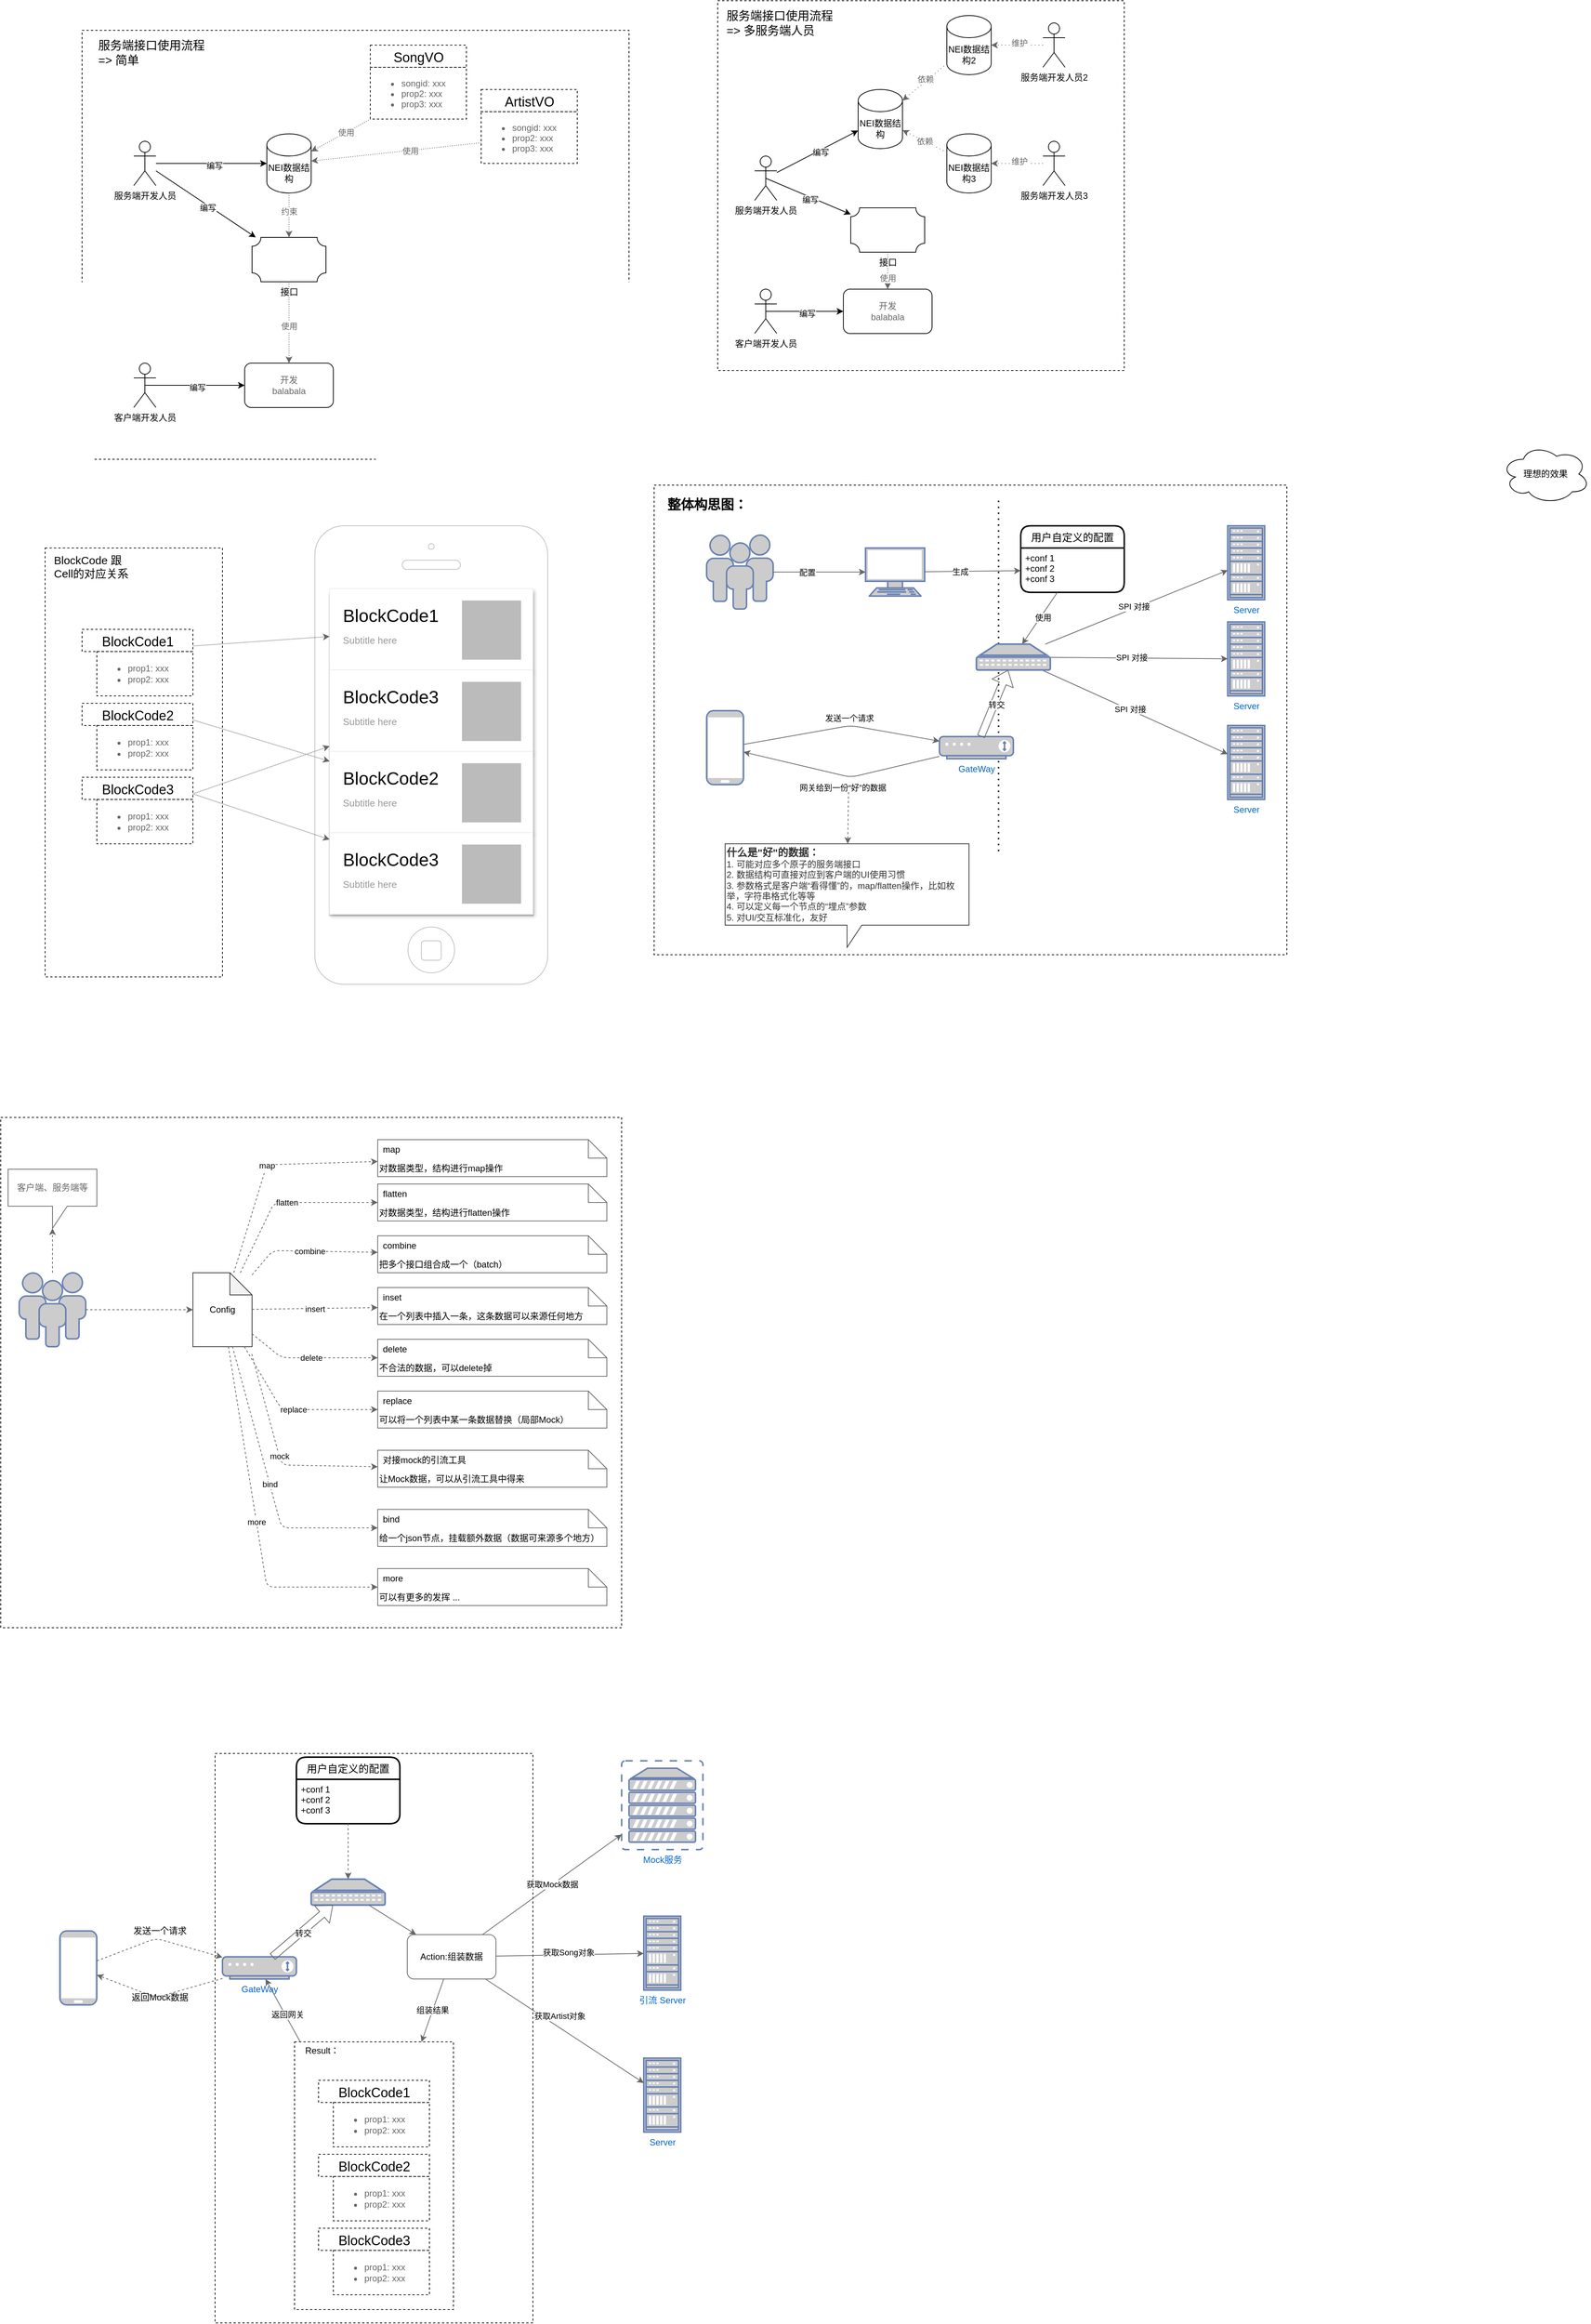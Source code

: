 <mxfile version="14.2.9" type="github">
  <diagram id="r_vw6CsHLJ4ac5ICjpQG" name="Page-1">
    <mxGraphModel dx="1669" dy="943" grid="1" gridSize="10" guides="1" tooltips="1" connect="1" arrows="1" fold="1" page="1" pageScale="1" pageWidth="827" pageHeight="1169" math="0" shadow="0">
      <root>
        <mxCell id="0" />
        <mxCell id="1" parent="0" />
        <mxCell id="E5MzTIvvlh8kFoHkYypJ-26" value="" style="whiteSpace=wrap;html=1;rounded=0;dashed=1;strokeColor=#000000;fontColor=#666666;fillColor=none;" parent="1" vertex="1">
          <mxGeometry x="140" y="230" width="740" height="580" as="geometry" />
        </mxCell>
        <mxCell id="UPzJdeDVFT6u3OyswZDg-1" value="服务端开发人员" style="shape=umlActor;verticalLabelPosition=bottom;verticalAlign=top;html=1;outlineConnect=0;" parent="1" vertex="1">
          <mxGeometry x="210" y="380" width="30" height="60" as="geometry" />
        </mxCell>
        <mxCell id="UPzJdeDVFT6u3OyswZDg-2" value="NEI数据结构" style="shape=cylinder3;whiteSpace=wrap;html=1;boundedLbl=1;backgroundOutline=1;size=15;" parent="1" vertex="1">
          <mxGeometry x="390" y="370" width="60" height="80" as="geometry" />
        </mxCell>
        <mxCell id="UPzJdeDVFT6u3OyswZDg-3" value="" style="endArrow=classic;html=1;" parent="1" source="UPzJdeDVFT6u3OyswZDg-1" target="UPzJdeDVFT6u3OyswZDg-2" edge="1">
          <mxGeometry width="50" height="50" relative="1" as="geometry">
            <mxPoint x="280" y="640" as="sourcePoint" />
            <mxPoint x="330" y="590" as="targetPoint" />
          </mxGeometry>
        </mxCell>
        <mxCell id="UPzJdeDVFT6u3OyswZDg-4" value="编写" style="edgeLabel;html=1;align=center;verticalAlign=middle;resizable=0;points=[];" parent="UPzJdeDVFT6u3OyswZDg-3" vertex="1" connectable="0">
          <mxGeometry x="0.053" y="-3" relative="1" as="geometry">
            <mxPoint as="offset" />
          </mxGeometry>
        </mxCell>
        <mxCell id="UPzJdeDVFT6u3OyswZDg-5" value="接口" style="verticalLabelPosition=bottom;verticalAlign=top;html=1;shape=mxgraph.basic.plaque;dx=6;" parent="1" vertex="1">
          <mxGeometry x="370" y="510" width="100" height="60" as="geometry" />
        </mxCell>
        <mxCell id="UPzJdeDVFT6u3OyswZDg-6" value="" style="endArrow=classic;html=1;" parent="1" source="UPzJdeDVFT6u3OyswZDg-1" target="UPzJdeDVFT6u3OyswZDg-5" edge="1">
          <mxGeometry width="50" height="50" relative="1" as="geometry">
            <mxPoint x="170" y="560" as="sourcePoint" />
            <mxPoint x="320" y="560" as="targetPoint" />
          </mxGeometry>
        </mxCell>
        <mxCell id="UPzJdeDVFT6u3OyswZDg-7" value="编写" style="edgeLabel;html=1;align=center;verticalAlign=middle;resizable=0;points=[];" parent="UPzJdeDVFT6u3OyswZDg-6" vertex="1" connectable="0">
          <mxGeometry x="0.053" y="-3" relative="1" as="geometry">
            <mxPoint as="offset" />
          </mxGeometry>
        </mxCell>
        <mxCell id="UPzJdeDVFT6u3OyswZDg-8" value="" style="endArrow=classic;html=1;dashed=1;dashPattern=1 2;fontColor=#666666;strokeColor=#666666;" parent="1" source="UPzJdeDVFT6u3OyswZDg-2" target="UPzJdeDVFT6u3OyswZDg-5" edge="1">
          <mxGeometry width="50" height="50" relative="1" as="geometry">
            <mxPoint x="510" y="520" as="sourcePoint" />
            <mxPoint x="560" y="470" as="targetPoint" />
          </mxGeometry>
        </mxCell>
        <mxCell id="UPzJdeDVFT6u3OyswZDg-9" value="约束" style="edgeLabel;html=1;align=center;verticalAlign=middle;resizable=0;points=[];fontColor=#666666;" parent="UPzJdeDVFT6u3OyswZDg-8" vertex="1" connectable="0">
          <mxGeometry x="-0.167" relative="1" as="geometry">
            <mxPoint as="offset" />
          </mxGeometry>
        </mxCell>
        <mxCell id="UPzJdeDVFT6u3OyswZDg-10" value="客户端开发人员" style="shape=umlActor;verticalLabelPosition=bottom;verticalAlign=top;html=1;outlineConnect=0;" parent="1" vertex="1">
          <mxGeometry x="210" y="680" width="30" height="60" as="geometry" />
        </mxCell>
        <mxCell id="UPzJdeDVFT6u3OyswZDg-11" value="开发&lt;br&gt;balabala" style="rounded=1;whiteSpace=wrap;html=1;fontColor=#666666;" parent="1" vertex="1">
          <mxGeometry x="360" y="680" width="120" height="60" as="geometry" />
        </mxCell>
        <mxCell id="UPzJdeDVFT6u3OyswZDg-12" value="" style="endArrow=classic;html=1;exitX=0.5;exitY=0.5;exitDx=0;exitDy=0;exitPerimeter=0;" parent="1" source="UPzJdeDVFT6u3OyswZDg-10" target="UPzJdeDVFT6u3OyswZDg-11" edge="1">
          <mxGeometry width="50" height="50" relative="1" as="geometry">
            <mxPoint x="190" y="860" as="sourcePoint" />
            <mxPoint x="325" y="950" as="targetPoint" />
          </mxGeometry>
        </mxCell>
        <mxCell id="UPzJdeDVFT6u3OyswZDg-13" value="编写" style="edgeLabel;html=1;align=center;verticalAlign=middle;resizable=0;points=[];" parent="UPzJdeDVFT6u3OyswZDg-12" vertex="1" connectable="0">
          <mxGeometry x="0.053" y="-3" relative="1" as="geometry">
            <mxPoint as="offset" />
          </mxGeometry>
        </mxCell>
        <mxCell id="UPzJdeDVFT6u3OyswZDg-14" value="" style="endArrow=classic;html=1;dashed=1;dashPattern=1 2;fontColor=#666666;strokeColor=#666666;" parent="1" source="UPzJdeDVFT6u3OyswZDg-5" target="UPzJdeDVFT6u3OyswZDg-11" edge="1">
          <mxGeometry width="50" height="50" relative="1" as="geometry">
            <mxPoint x="580" y="670" as="sourcePoint" />
            <mxPoint x="580" y="730" as="targetPoint" />
          </mxGeometry>
        </mxCell>
        <mxCell id="UPzJdeDVFT6u3OyswZDg-15" value="使用" style="edgeLabel;html=1;align=center;verticalAlign=middle;resizable=0;points=[];fontColor=#666666;" parent="UPzJdeDVFT6u3OyswZDg-14" vertex="1" connectable="0">
          <mxGeometry x="-0.167" relative="1" as="geometry">
            <mxPoint y="14" as="offset" />
          </mxGeometry>
        </mxCell>
        <mxCell id="UPzJdeDVFT6u3OyswZDg-16" value="&lt;ul&gt;&lt;li&gt;songid: xxx&lt;/li&gt;&lt;li&gt;prop2: xxx&lt;/li&gt;&lt;li&gt;prop3: xxx&lt;/li&gt;&lt;/ul&gt;" style="text;fillColor=none;html=1;whiteSpace=wrap;verticalAlign=middle;overflow=hidden;fontColor=#666666;rounded=0;dashed=1;strokeColor=#000000;" parent="1" vertex="1">
          <mxGeometry x="530" y="280" width="130" height="70" as="geometry" />
        </mxCell>
        <mxCell id="UPzJdeDVFT6u3OyswZDg-17" value="&lt;span style=&quot;font-weight: normal&quot;&gt;&lt;font style=&quot;font-size: 18px&quot;&gt;SongVO&lt;/font&gt;&lt;/span&gt;" style="text;fillColor=none;html=1;fontSize=24;fontStyle=1;verticalAlign=middle;align=center;rounded=0;dashed=1;strokeColor=#000000;" parent="1" vertex="1">
          <mxGeometry x="530" y="250" width="130" height="30" as="geometry" />
        </mxCell>
        <mxCell id="UPzJdeDVFT6u3OyswZDg-18" value="&lt;ul&gt;&lt;li&gt;songid: xxx&lt;/li&gt;&lt;li&gt;prop2: xxx&lt;/li&gt;&lt;li&gt;prop3: xxx&lt;/li&gt;&lt;/ul&gt;" style="text;fillColor=none;html=1;whiteSpace=wrap;verticalAlign=middle;overflow=hidden;fontColor=#666666;rounded=0;dashed=1;strokeColor=#000000;" parent="1" vertex="1">
          <mxGeometry x="680" y="340" width="130" height="70" as="geometry" />
        </mxCell>
        <mxCell id="UPzJdeDVFT6u3OyswZDg-19" value="&lt;span style=&quot;font-weight: normal&quot;&gt;&lt;font style=&quot;font-size: 18px&quot;&gt;ArtistVO&lt;/font&gt;&lt;/span&gt;" style="text;fillColor=none;html=1;fontSize=24;fontStyle=1;verticalAlign=middle;align=center;rounded=0;dashed=1;strokeColor=#000000;" parent="1" vertex="1">
          <mxGeometry x="680" y="310" width="130" height="30" as="geometry" />
        </mxCell>
        <mxCell id="UPzJdeDVFT6u3OyswZDg-20" value="" style="endArrow=classic;html=1;dashed=1;dashPattern=1 2;fontColor=#666666;strokeColor=#666666;" parent="1" source="UPzJdeDVFT6u3OyswZDg-16" target="UPzJdeDVFT6u3OyswZDg-2" edge="1">
          <mxGeometry width="50" height="50" relative="1" as="geometry">
            <mxPoint x="590" y="340" as="sourcePoint" />
            <mxPoint x="590" y="400" as="targetPoint" />
          </mxGeometry>
        </mxCell>
        <mxCell id="UPzJdeDVFT6u3OyswZDg-21" value="使用" style="edgeLabel;html=1;align=center;verticalAlign=middle;resizable=0;points=[];fontColor=#666666;" parent="UPzJdeDVFT6u3OyswZDg-20" vertex="1" connectable="0">
          <mxGeometry x="-0.167" relative="1" as="geometry">
            <mxPoint as="offset" />
          </mxGeometry>
        </mxCell>
        <mxCell id="UPzJdeDVFT6u3OyswZDg-22" value="" style="endArrow=classic;html=1;dashed=1;dashPattern=1 2;fontColor=#666666;strokeColor=#666666;" parent="1" source="UPzJdeDVFT6u3OyswZDg-18" target="UPzJdeDVFT6u3OyswZDg-2" edge="1">
          <mxGeometry width="50" height="50" relative="1" as="geometry">
            <mxPoint x="479.31" y="310" as="sourcePoint" />
            <mxPoint x="447.931" y="380" as="targetPoint" />
          </mxGeometry>
        </mxCell>
        <mxCell id="UPzJdeDVFT6u3OyswZDg-23" value="使用" style="edgeLabel;html=1;align=center;verticalAlign=middle;resizable=0;points=[];fontColor=#666666;" parent="UPzJdeDVFT6u3OyswZDg-22" vertex="1" connectable="0">
          <mxGeometry x="-0.167" relative="1" as="geometry">
            <mxPoint as="offset" />
          </mxGeometry>
        </mxCell>
        <mxCell id="UPzJdeDVFT6u3OyswZDg-55" value="" style="whiteSpace=wrap;html=1;rounded=0;dashed=1;strokeColor=#000000;fontColor=#666666;fillColor=none;" parent="1" vertex="1">
          <mxGeometry x="1000" y="190" width="550" height="500" as="geometry" />
        </mxCell>
        <mxCell id="UPzJdeDVFT6u3OyswZDg-56" value="服务端开发人员" style="shape=umlActor;verticalLabelPosition=bottom;verticalAlign=top;html=1;outlineConnect=0;" parent="1" vertex="1">
          <mxGeometry x="1050" y="400" width="30" height="60" as="geometry" />
        </mxCell>
        <mxCell id="UPzJdeDVFT6u3OyswZDg-57" value="服务端开发人员2" style="shape=umlActor;verticalLabelPosition=bottom;verticalAlign=top;html=1;outlineConnect=0;" parent="1" vertex="1">
          <mxGeometry x="1440" y="220" width="30" height="60" as="geometry" />
        </mxCell>
        <mxCell id="UPzJdeDVFT6u3OyswZDg-58" value="NEI数据结构" style="shape=cylinder3;whiteSpace=wrap;html=1;boundedLbl=1;backgroundOutline=1;size=15;" parent="1" vertex="1">
          <mxGeometry x="1190" y="310" width="60" height="80" as="geometry" />
        </mxCell>
        <mxCell id="UPzJdeDVFT6u3OyswZDg-59" value="接口" style="verticalLabelPosition=bottom;verticalAlign=top;html=1;shape=mxgraph.basic.plaque;dx=6;" parent="1" vertex="1">
          <mxGeometry x="1180" y="470" width="100" height="60" as="geometry" />
        </mxCell>
        <mxCell id="UPzJdeDVFT6u3OyswZDg-60" value="NEI数据结构2" style="shape=cylinder3;whiteSpace=wrap;html=1;boundedLbl=1;backgroundOutline=1;size=15;" parent="1" vertex="1">
          <mxGeometry x="1310" y="210" width="60" height="80" as="geometry" />
        </mxCell>
        <mxCell id="UPzJdeDVFT6u3OyswZDg-61" value="服务端开发人员3" style="shape=umlActor;verticalLabelPosition=bottom;verticalAlign=top;html=1;outlineConnect=0;" parent="1" vertex="1">
          <mxGeometry x="1440" y="380" width="30" height="60" as="geometry" />
        </mxCell>
        <mxCell id="UPzJdeDVFT6u3OyswZDg-62" value="NEI数据结构3" style="shape=cylinder3;whiteSpace=wrap;html=1;boundedLbl=1;backgroundOutline=1;size=15;" parent="1" vertex="1">
          <mxGeometry x="1310" y="370" width="60" height="80" as="geometry" />
        </mxCell>
        <mxCell id="UPzJdeDVFT6u3OyswZDg-63" value="" style="endArrow=classic;html=1;dashed=1;dashPattern=1 4;strokeColor=#666666;" parent="1" source="UPzJdeDVFT6u3OyswZDg-60" target="UPzJdeDVFT6u3OyswZDg-58" edge="1">
          <mxGeometry width="50" height="50" relative="1" as="geometry">
            <mxPoint x="1280" y="250" as="sourcePoint" />
            <mxPoint x="1330" y="200" as="targetPoint" />
          </mxGeometry>
        </mxCell>
        <mxCell id="UPzJdeDVFT6u3OyswZDg-64" value="&lt;font color=&quot;#666666&quot;&gt;依赖&lt;/font&gt;" style="edgeLabel;html=1;align=center;verticalAlign=middle;resizable=0;points=[];" parent="UPzJdeDVFT6u3OyswZDg-63" vertex="1" connectable="0">
          <mxGeometry x="-0.087" y="-3" relative="1" as="geometry">
            <mxPoint as="offset" />
          </mxGeometry>
        </mxCell>
        <mxCell id="UPzJdeDVFT6u3OyswZDg-65" value="&lt;font color=&quot;#666666&quot;&gt;依赖&lt;/font&gt;" style="endArrow=classic;html=1;dashed=1;dashPattern=1 4;strokeColor=#666666;" parent="1" source="UPzJdeDVFT6u3OyswZDg-62" target="UPzJdeDVFT6u3OyswZDg-58" edge="1">
          <mxGeometry width="50" height="50" relative="1" as="geometry">
            <mxPoint x="1380" y="293.333" as="sourcePoint" />
            <mxPoint x="1260" y="346.667" as="targetPoint" />
          </mxGeometry>
        </mxCell>
        <mxCell id="UPzJdeDVFT6u3OyswZDg-66" value="" style="endArrow=classic;html=1;dashed=1;dashPattern=1 4;strokeColor=#666666;" parent="1" source="UPzJdeDVFT6u3OyswZDg-57" target="UPzJdeDVFT6u3OyswZDg-60" edge="1">
          <mxGeometry width="50" height="50" relative="1" as="geometry">
            <mxPoint x="1380" y="293.333" as="sourcePoint" />
            <mxPoint x="1260" y="346.667" as="targetPoint" />
          </mxGeometry>
        </mxCell>
        <mxCell id="UPzJdeDVFT6u3OyswZDg-67" value="&lt;font color=&quot;#666666&quot;&gt;维护&lt;/font&gt;" style="edgeLabel;html=1;align=center;verticalAlign=middle;resizable=0;points=[];" parent="UPzJdeDVFT6u3OyswZDg-66" vertex="1" connectable="0">
          <mxGeometry x="-0.087" y="-3" relative="1" as="geometry">
            <mxPoint as="offset" />
          </mxGeometry>
        </mxCell>
        <mxCell id="UPzJdeDVFT6u3OyswZDg-68" value="" style="endArrow=classic;html=1;dashed=1;dashPattern=1 4;strokeColor=#666666;" parent="1" source="UPzJdeDVFT6u3OyswZDg-61" target="UPzJdeDVFT6u3OyswZDg-62" edge="1">
          <mxGeometry width="50" height="50" relative="1" as="geometry">
            <mxPoint x="1550" y="280" as="sourcePoint" />
            <mxPoint x="1440" y="280" as="targetPoint" />
          </mxGeometry>
        </mxCell>
        <mxCell id="UPzJdeDVFT6u3OyswZDg-69" value="&lt;font color=&quot;#666666&quot;&gt;维护&lt;/font&gt;" style="edgeLabel;html=1;align=center;verticalAlign=middle;resizable=0;points=[];" parent="UPzJdeDVFT6u3OyswZDg-68" vertex="1" connectable="0">
          <mxGeometry x="-0.087" y="-3" relative="1" as="geometry">
            <mxPoint as="offset" />
          </mxGeometry>
        </mxCell>
        <mxCell id="UPzJdeDVFT6u3OyswZDg-70" value="" style="endArrow=classic;html=1;" parent="1" source="UPzJdeDVFT6u3OyswZDg-56" target="UPzJdeDVFT6u3OyswZDg-58" edge="1">
          <mxGeometry width="50" height="50" relative="1" as="geometry">
            <mxPoint x="840" y="470" as="sourcePoint" />
            <mxPoint x="990" y="470" as="targetPoint" />
          </mxGeometry>
        </mxCell>
        <mxCell id="UPzJdeDVFT6u3OyswZDg-71" value="编写" style="edgeLabel;html=1;align=center;verticalAlign=middle;resizable=0;points=[];" parent="UPzJdeDVFT6u3OyswZDg-70" vertex="1" connectable="0">
          <mxGeometry x="0.053" y="-3" relative="1" as="geometry">
            <mxPoint as="offset" />
          </mxGeometry>
        </mxCell>
        <mxCell id="UPzJdeDVFT6u3OyswZDg-72" value="" style="endArrow=classic;html=1;exitX=0.5;exitY=0.5;exitDx=0;exitDy=0;exitPerimeter=0;" parent="1" source="UPzJdeDVFT6u3OyswZDg-56" target="UPzJdeDVFT6u3OyswZDg-59" edge="1">
          <mxGeometry width="50" height="50" relative="1" as="geometry">
            <mxPoint x="1090" y="432.258" as="sourcePoint" />
            <mxPoint x="1200" y="375.484" as="targetPoint" />
          </mxGeometry>
        </mxCell>
        <mxCell id="UPzJdeDVFT6u3OyswZDg-73" value="编写" style="edgeLabel;html=1;align=center;verticalAlign=middle;resizable=0;points=[];" parent="UPzJdeDVFT6u3OyswZDg-72" vertex="1" connectable="0">
          <mxGeometry x="0.053" y="-3" relative="1" as="geometry">
            <mxPoint as="offset" />
          </mxGeometry>
        </mxCell>
        <mxCell id="UPzJdeDVFT6u3OyswZDg-74" value="客户端开发人员" style="shape=umlActor;verticalLabelPosition=bottom;verticalAlign=top;html=1;outlineConnect=0;" parent="1" vertex="1">
          <mxGeometry x="1050" y="580" width="30" height="60" as="geometry" />
        </mxCell>
        <mxCell id="UPzJdeDVFT6u3OyswZDg-75" value="开发&lt;br&gt;balabala" style="rounded=1;whiteSpace=wrap;html=1;fontColor=#666666;" parent="1" vertex="1">
          <mxGeometry x="1170" y="580" width="120" height="60" as="geometry" />
        </mxCell>
        <mxCell id="UPzJdeDVFT6u3OyswZDg-76" value="" style="endArrow=classic;html=1;dashed=1;dashPattern=1 2;fontColor=#666666;strokeColor=#666666;" parent="1" source="UPzJdeDVFT6u3OyswZDg-59" target="UPzJdeDVFT6u3OyswZDg-75" edge="1">
          <mxGeometry width="50" height="50" relative="1" as="geometry">
            <mxPoint x="1240" y="540" as="sourcePoint" />
            <mxPoint x="1390" y="670" as="targetPoint" />
          </mxGeometry>
        </mxCell>
        <mxCell id="UPzJdeDVFT6u3OyswZDg-77" value="使用" style="edgeLabel;html=1;align=center;verticalAlign=middle;resizable=0;points=[];fontColor=#666666;" parent="UPzJdeDVFT6u3OyswZDg-76" vertex="1" connectable="0">
          <mxGeometry x="-0.167" relative="1" as="geometry">
            <mxPoint y="14" as="offset" />
          </mxGeometry>
        </mxCell>
        <mxCell id="UPzJdeDVFT6u3OyswZDg-78" value="" style="endArrow=classic;html=1;exitX=0.5;exitY=0.5;exitDx=0;exitDy=0;exitPerimeter=0;" parent="1" source="UPzJdeDVFT6u3OyswZDg-74" target="UPzJdeDVFT6u3OyswZDg-75" edge="1">
          <mxGeometry width="50" height="50" relative="1" as="geometry">
            <mxPoint x="1095" y="410" as="sourcePoint" />
            <mxPoint x="1210" y="458.788" as="targetPoint" />
          </mxGeometry>
        </mxCell>
        <mxCell id="UPzJdeDVFT6u3OyswZDg-79" value="编写" style="edgeLabel;html=1;align=center;verticalAlign=middle;resizable=0;points=[];" parent="UPzJdeDVFT6u3OyswZDg-78" vertex="1" connectable="0">
          <mxGeometry x="0.053" y="-3" relative="1" as="geometry">
            <mxPoint as="offset" />
          </mxGeometry>
        </mxCell>
        <mxCell id="UPzJdeDVFT6u3OyswZDg-80" value="&lt;font style=&quot;font-size: 16px&quot;&gt;服务端接口使用流程&lt;br&gt;=&amp;gt; 简单&lt;/font&gt;" style="text;html=1;strokeColor=none;fillColor=none;align=left;verticalAlign=middle;whiteSpace=wrap;rounded=0;" parent="1" vertex="1">
          <mxGeometry x="160" y="250" width="225" height="20" as="geometry" />
        </mxCell>
        <mxCell id="UPzJdeDVFT6u3OyswZDg-81" value="&lt;font style=&quot;font-size: 16px&quot;&gt;服务端接口使用流程 &lt;br&gt;=&amp;gt; 多服务端人员&lt;/font&gt;" style="text;html=1;strokeColor=none;fillColor=none;align=left;verticalAlign=middle;whiteSpace=wrap;rounded=0;" parent="1" vertex="1">
          <mxGeometry x="1010" y="210" width="260" height="20" as="geometry" />
        </mxCell>
        <mxCell id="TtXZ4pEhtIa7NEjMdjgf-1" value="&lt;ul&gt;&lt;li&gt;prop1: xxx&lt;/li&gt;&lt;li&gt;prop2: xxx&lt;/li&gt;&lt;/ul&gt;" style="text;fillColor=none;html=1;whiteSpace=wrap;verticalAlign=middle;overflow=hidden;fontColor=#666666;rounded=0;dashed=1;strokeColor=#000000;" vertex="1" parent="1">
          <mxGeometry x="160" y="1070" width="130" height="60" as="geometry" />
        </mxCell>
        <mxCell id="TtXZ4pEhtIa7NEjMdjgf-2" value="&lt;span style=&quot;font-size: 18px ; font-weight: 400&quot;&gt;BlockCode1&lt;/span&gt;" style="text;fillColor=none;html=1;fontSize=24;fontStyle=1;verticalAlign=middle;align=center;rounded=0;dashed=1;strokeColor=#000000;" vertex="1" parent="1">
          <mxGeometry x="140" y="1040" width="150" height="30" as="geometry" />
        </mxCell>
        <mxCell id="TtXZ4pEhtIa7NEjMdjgf-3" value="&lt;ul&gt;&lt;li&gt;prop1: xxx&lt;/li&gt;&lt;li&gt;prop2: xxx&lt;/li&gt;&lt;/ul&gt;" style="text;fillColor=none;html=1;whiteSpace=wrap;verticalAlign=middle;overflow=hidden;fontColor=#666666;rounded=0;dashed=1;strokeColor=#000000;" vertex="1" parent="1">
          <mxGeometry x="160" y="1170" width="130" height="60" as="geometry" />
        </mxCell>
        <mxCell id="TtXZ4pEhtIa7NEjMdjgf-4" value="&lt;span style=&quot;font-size: 18px ; font-weight: 400&quot;&gt;BlockCode2&lt;/span&gt;" style="text;fillColor=none;html=1;fontSize=24;fontStyle=1;verticalAlign=middle;align=center;rounded=0;dashed=1;strokeColor=#000000;" vertex="1" parent="1">
          <mxGeometry x="140" y="1140" width="150" height="30" as="geometry" />
        </mxCell>
        <mxCell id="TtXZ4pEhtIa7NEjMdjgf-5" value="&lt;ul&gt;&lt;li&gt;prop1: xxx&lt;/li&gt;&lt;li&gt;prop2: xxx&lt;/li&gt;&lt;/ul&gt;" style="text;fillColor=none;html=1;whiteSpace=wrap;verticalAlign=middle;overflow=hidden;fontColor=#666666;rounded=0;dashed=1;strokeColor=#000000;" vertex="1" parent="1">
          <mxGeometry x="160" y="1270" width="130" height="60" as="geometry" />
        </mxCell>
        <mxCell id="TtXZ4pEhtIa7NEjMdjgf-6" value="&lt;span style=&quot;font-size: 18px ; font-weight: 400&quot;&gt;BlockCode3&lt;/span&gt;" style="text;fillColor=none;html=1;fontSize=24;fontStyle=1;verticalAlign=middle;align=center;rounded=0;dashed=1;strokeColor=#000000;" vertex="1" parent="1">
          <mxGeometry x="140" y="1240" width="150" height="30" as="geometry" />
        </mxCell>
        <mxCell id="TtXZ4pEhtIa7NEjMdjgf-69" value="" style="html=1;verticalLabelPosition=bottom;labelBackgroundColor=#ffffff;verticalAlign=top;shadow=0;dashed=0;strokeWidth=1;shape=mxgraph.ios7.misc.iphone;strokeColor=#c0c0c0;" vertex="1" parent="1">
          <mxGeometry x="455" y="900" width="315" height="620" as="geometry" />
        </mxCell>
        <mxCell id="TtXZ4pEhtIa7NEjMdjgf-70" value="BlockCode1" style="dashed=0;shape=rect;fillColor=#ffffff;strokeColor=#eeeeee;shadow=1;fontColor=#000000;fontSize=24;fontStyle=0;verticalAlign=top;spacingBottom=0;spacingLeft=16;spacingTop=15;align=left;" vertex="1" parent="1">
          <mxGeometry x="475" y="985" width="275" height="110" as="geometry" />
        </mxCell>
        <mxCell id="TtXZ4pEhtIa7NEjMdjgf-71" value="Subtitle here" style="text;fontColor=#999999;fontSize=13;fontStyle=0;verticalAlign=middle;spacingBottom=0;spacingLeft=16;" vertex="1" parent="TtXZ4pEhtIa7NEjMdjgf-70">
          <mxGeometry width="246" height="20" relative="1" as="geometry">
            <mxPoint y="59" as="offset" />
          </mxGeometry>
        </mxCell>
        <mxCell id="TtXZ4pEhtIa7NEjMdjgf-72" value="" style="shape=rect;fillColor=#bbbbbb;strokeColor=none;" vertex="1" parent="TtXZ4pEhtIa7NEjMdjgf-70">
          <mxGeometry x="1" width="80" height="80" relative="1" as="geometry">
            <mxPoint x="-96" y="16" as="offset" />
          </mxGeometry>
        </mxCell>
        <mxCell id="TtXZ4pEhtIa7NEjMdjgf-82" value="BlockCode3" style="dashed=0;shape=rect;fillColor=#ffffff;strokeColor=#eeeeee;shadow=1;fontColor=#000000;fontSize=24;fontStyle=0;verticalAlign=top;spacingBottom=0;spacingLeft=16;spacingTop=15;align=left;" vertex="1" parent="1">
          <mxGeometry x="475" y="1095" width="275" height="110" as="geometry" />
        </mxCell>
        <mxCell id="TtXZ4pEhtIa7NEjMdjgf-83" value="Subtitle here" style="text;fontColor=#999999;fontSize=13;fontStyle=0;verticalAlign=middle;spacingBottom=0;spacingLeft=16;" vertex="1" parent="TtXZ4pEhtIa7NEjMdjgf-82">
          <mxGeometry width="246" height="20" relative="1" as="geometry">
            <mxPoint y="59" as="offset" />
          </mxGeometry>
        </mxCell>
        <mxCell id="TtXZ4pEhtIa7NEjMdjgf-84" value="" style="shape=rect;fillColor=#bbbbbb;strokeColor=none;" vertex="1" parent="TtXZ4pEhtIa7NEjMdjgf-82">
          <mxGeometry x="1" width="80" height="80" relative="1" as="geometry">
            <mxPoint x="-96" y="16" as="offset" />
          </mxGeometry>
        </mxCell>
        <mxCell id="TtXZ4pEhtIa7NEjMdjgf-86" value="BlockCode2" style="dashed=0;shape=rect;fillColor=#ffffff;strokeColor=#eeeeee;shadow=1;fontColor=#000000;fontSize=24;fontStyle=0;verticalAlign=top;spacingBottom=0;spacingLeft=16;spacingTop=15;align=left;" vertex="1" parent="1">
          <mxGeometry x="475" y="1205" width="275" height="110" as="geometry" />
        </mxCell>
        <mxCell id="TtXZ4pEhtIa7NEjMdjgf-87" value="Subtitle here" style="text;fontColor=#999999;fontSize=13;fontStyle=0;verticalAlign=middle;spacingBottom=0;spacingLeft=16;" vertex="1" parent="TtXZ4pEhtIa7NEjMdjgf-86">
          <mxGeometry width="246" height="20" relative="1" as="geometry">
            <mxPoint y="59" as="offset" />
          </mxGeometry>
        </mxCell>
        <mxCell id="TtXZ4pEhtIa7NEjMdjgf-88" value="" style="shape=rect;fillColor=#bbbbbb;strokeColor=none;" vertex="1" parent="TtXZ4pEhtIa7NEjMdjgf-86">
          <mxGeometry x="1" width="80" height="80" relative="1" as="geometry">
            <mxPoint x="-96" y="16" as="offset" />
          </mxGeometry>
        </mxCell>
        <mxCell id="TtXZ4pEhtIa7NEjMdjgf-89" value="BlockCode3" style="dashed=0;shape=rect;fillColor=#ffffff;strokeColor=#eeeeee;shadow=1;fontColor=#000000;fontSize=24;fontStyle=0;verticalAlign=top;spacingBottom=0;spacingLeft=16;spacingTop=15;align=left;" vertex="1" parent="1">
          <mxGeometry x="475" y="1315" width="275" height="110" as="geometry" />
        </mxCell>
        <mxCell id="TtXZ4pEhtIa7NEjMdjgf-90" value="Subtitle here" style="text;fontColor=#999999;fontSize=13;fontStyle=0;verticalAlign=middle;spacingBottom=0;spacingLeft=16;" vertex="1" parent="TtXZ4pEhtIa7NEjMdjgf-89">
          <mxGeometry width="246" height="20" relative="1" as="geometry">
            <mxPoint y="59" as="offset" />
          </mxGeometry>
        </mxCell>
        <mxCell id="TtXZ4pEhtIa7NEjMdjgf-91" value="" style="shape=rect;fillColor=#bbbbbb;strokeColor=none;" vertex="1" parent="TtXZ4pEhtIa7NEjMdjgf-89">
          <mxGeometry x="1" width="80" height="80" relative="1" as="geometry">
            <mxPoint x="-96" y="16" as="offset" />
          </mxGeometry>
        </mxCell>
        <mxCell id="TtXZ4pEhtIa7NEjMdjgf-92" value="" style="endArrow=classic;html=1;dashed=1;dashPattern=1 1;strokeColor=#666666;exitX=1;exitY=0.75;exitDx=0;exitDy=0;" edge="1" parent="1" source="TtXZ4pEhtIa7NEjMdjgf-2" target="TtXZ4pEhtIa7NEjMdjgf-70">
          <mxGeometry width="50" height="50" relative="1" as="geometry">
            <mxPoint x="310" y="990" as="sourcePoint" />
            <mxPoint x="360" y="940" as="targetPoint" />
          </mxGeometry>
        </mxCell>
        <mxCell id="TtXZ4pEhtIa7NEjMdjgf-93" value="" style="endArrow=classic;html=1;dashed=1;dashPattern=1 1;strokeColor=#666666;exitX=1;exitY=0.75;exitDx=0;exitDy=0;" edge="1" parent="1" source="TtXZ4pEhtIa7NEjMdjgf-6" target="TtXZ4pEhtIa7NEjMdjgf-82">
          <mxGeometry width="50" height="50" relative="1" as="geometry">
            <mxPoint x="340" y="1042.098" as="sourcePoint" />
            <mxPoint x="485" y="1046.154" as="targetPoint" />
          </mxGeometry>
        </mxCell>
        <mxCell id="TtXZ4pEhtIa7NEjMdjgf-94" value="" style="endArrow=classic;html=1;dashed=1;dashPattern=1 1;strokeColor=#666666;exitX=1;exitY=0.75;exitDx=0;exitDy=0;" edge="1" parent="1" source="TtXZ4pEhtIa7NEjMdjgf-4" target="TtXZ4pEhtIa7NEjMdjgf-86">
          <mxGeometry width="50" height="50" relative="1" as="geometry">
            <mxPoint x="281.786" y="1250" as="sourcePoint" />
            <mxPoint x="485" y="1196.321" as="targetPoint" />
          </mxGeometry>
        </mxCell>
        <mxCell id="TtXZ4pEhtIa7NEjMdjgf-95" value="" style="endArrow=classic;html=1;dashed=1;dashPattern=1 1;strokeColor=#666666;exitX=1;exitY=0.75;exitDx=0;exitDy=0;" edge="1" parent="1" source="TtXZ4pEhtIa7NEjMdjgf-6" target="TtXZ4pEhtIa7NEjMdjgf-89">
          <mxGeometry width="50" height="50" relative="1" as="geometry">
            <mxPoint x="291.786" y="1260" as="sourcePoint" />
            <mxPoint x="495" y="1206.321" as="targetPoint" />
          </mxGeometry>
        </mxCell>
        <mxCell id="TtXZ4pEhtIa7NEjMdjgf-96" value="" style="whiteSpace=wrap;html=1;rounded=0;dashed=1;strokeColor=#000000;fontColor=#666666;fillColor=none;" vertex="1" parent="1">
          <mxGeometry x="90" y="930" width="240" height="580" as="geometry" />
        </mxCell>
        <mxCell id="TtXZ4pEhtIa7NEjMdjgf-97" value="&lt;font style=&quot;font-size: 15px&quot;&gt;BlockCode 跟Cell的对应关系&lt;/font&gt;" style="text;html=1;strokeColor=none;fillColor=none;align=left;verticalAlign=middle;whiteSpace=wrap;rounded=0;" vertex="1" parent="1">
          <mxGeometry x="100" y="940" width="110" height="30" as="geometry" />
        </mxCell>
        <mxCell id="TtXZ4pEhtIa7NEjMdjgf-98" value="理想的效果" style="ellipse;shape=cloud;whiteSpace=wrap;html=1;" vertex="1" parent="1">
          <mxGeometry x="2060" y="790" width="120" height="80" as="geometry" />
        </mxCell>
        <mxCell id="TtXZ4pEhtIa7NEjMdjgf-138" value="" style="whiteSpace=wrap;html=1;rounded=0;dashed=1;strokeColor=#000000;fontColor=#666666;fillColor=none;" vertex="1" parent="1">
          <mxGeometry x="914" y="845" width="856" height="635" as="geometry" />
        </mxCell>
        <mxCell id="TtXZ4pEhtIa7NEjMdjgf-139" value="" style="fontColor=#0066CC;verticalAlign=top;verticalLabelPosition=bottom;labelPosition=center;align=center;html=1;outlineConnect=0;fillColor=#CCCCCC;strokeColor=#6881B3;gradientColor=none;gradientDirection=north;strokeWidth=2;shape=mxgraph.networks.mobile;" vertex="1" parent="1">
          <mxGeometry x="985" y="1150" width="50" height="100" as="geometry" />
        </mxCell>
        <mxCell id="TtXZ4pEhtIa7NEjMdjgf-140" value="Server" style="fontColor=#0066CC;verticalAlign=top;verticalLabelPosition=bottom;labelPosition=center;align=center;html=1;outlineConnect=0;fillColor=#CCCCCC;strokeColor=#6881B3;gradientColor=none;gradientDirection=north;strokeWidth=2;shape=mxgraph.networks.rack;" vertex="1" parent="1">
          <mxGeometry x="1690" y="900" width="50" height="100" as="geometry" />
        </mxCell>
        <mxCell id="TtXZ4pEhtIa7NEjMdjgf-141" value="Server" style="fontColor=#0066CC;verticalAlign=top;verticalLabelPosition=bottom;labelPosition=center;align=center;html=1;outlineConnect=0;fillColor=#CCCCCC;strokeColor=#6881B3;gradientColor=none;gradientDirection=north;strokeWidth=2;shape=mxgraph.networks.rack;" vertex="1" parent="1">
          <mxGeometry x="1690" y="1030" width="50" height="100" as="geometry" />
        </mxCell>
        <mxCell id="TtXZ4pEhtIa7NEjMdjgf-142" value="Server" style="fontColor=#0066CC;verticalAlign=top;verticalLabelPosition=bottom;labelPosition=center;align=center;html=1;outlineConnect=0;fillColor=#CCCCCC;strokeColor=#6881B3;gradientColor=none;gradientDirection=north;strokeWidth=2;shape=mxgraph.networks.rack;" vertex="1" parent="1">
          <mxGeometry x="1690" y="1170" width="50" height="100" as="geometry" />
        </mxCell>
        <mxCell id="TtXZ4pEhtIa7NEjMdjgf-143" value="" style="endArrow=none;dashed=1;html=1;dashPattern=1 3;strokeWidth=2;" edge="1" parent="1">
          <mxGeometry width="50" height="50" relative="1" as="geometry">
            <mxPoint x="1380" y="1340" as="sourcePoint" />
            <mxPoint x="1380" y="860" as="targetPoint" />
          </mxGeometry>
        </mxCell>
        <mxCell id="TtXZ4pEhtIa7NEjMdjgf-144" value="GateWay" style="fontColor=#0066CC;verticalAlign=top;verticalLabelPosition=bottom;labelPosition=center;align=center;html=1;outlineConnect=0;fillColor=#CCCCCC;strokeColor=#6881B3;gradientColor=none;gradientDirection=north;strokeWidth=2;shape=mxgraph.networks.modem;" vertex="1" parent="1">
          <mxGeometry x="1300" y="1185" width="100" height="30" as="geometry" />
        </mxCell>
        <mxCell id="TtXZ4pEhtIa7NEjMdjgf-145" value="" style="endArrow=classic;html=1;strokeColor=#666666;" edge="1" parent="1" source="TtXZ4pEhtIa7NEjMdjgf-139" target="TtXZ4pEhtIa7NEjMdjgf-144">
          <mxGeometry width="50" height="50" relative="1" as="geometry">
            <mxPoint x="1140" y="1460" as="sourcePoint" />
            <mxPoint x="1190" y="1410" as="targetPoint" />
            <Array as="points">
              <mxPoint x="1180" y="1170" />
            </Array>
          </mxGeometry>
        </mxCell>
        <mxCell id="TtXZ4pEhtIa7NEjMdjgf-146" value="发送一个请求" style="edgeLabel;html=1;align=center;verticalAlign=middle;resizable=0;points=[];" vertex="1" connectable="0" parent="TtXZ4pEhtIa7NEjMdjgf-145">
          <mxGeometry x="-0.317" relative="1" as="geometry">
            <mxPoint x="51.84" y="-20.14" as="offset" />
          </mxGeometry>
        </mxCell>
        <mxCell id="TtXZ4pEhtIa7NEjMdjgf-147" value="" style="endArrow=classic;html=1;strokeColor=#666666;" edge="1" parent="1" source="TtXZ4pEhtIa7NEjMdjgf-159" target="TtXZ4pEhtIa7NEjMdjgf-140">
          <mxGeometry width="50" height="50" relative="1" as="geometry">
            <mxPoint x="1250" y="1370" as="sourcePoint" />
            <mxPoint x="1300" y="1320" as="targetPoint" />
          </mxGeometry>
        </mxCell>
        <mxCell id="TtXZ4pEhtIa7NEjMdjgf-148" value="SPI 对接" style="edgeLabel;html=1;align=center;verticalAlign=middle;resizable=0;points=[];" vertex="1" connectable="0" parent="TtXZ4pEhtIa7NEjMdjgf-147">
          <mxGeometry x="-0.02" y="3" relative="1" as="geometry">
            <mxPoint as="offset" />
          </mxGeometry>
        </mxCell>
        <mxCell id="TtXZ4pEhtIa7NEjMdjgf-149" value="" style="endArrow=classic;html=1;strokeColor=#666666;" edge="1" parent="1" source="TtXZ4pEhtIa7NEjMdjgf-159" target="TtXZ4pEhtIa7NEjMdjgf-141">
          <mxGeometry width="50" height="50" relative="1" as="geometry">
            <mxPoint x="1412" y="1150" as="sourcePoint" />
            <mxPoint x="1570" y="1037.073" as="targetPoint" />
          </mxGeometry>
        </mxCell>
        <mxCell id="TtXZ4pEhtIa7NEjMdjgf-150" value="SPI 对接" style="edgeLabel;html=1;align=center;verticalAlign=middle;resizable=0;points=[];" vertex="1" connectable="0" parent="TtXZ4pEhtIa7NEjMdjgf-149">
          <mxGeometry x="-0.277" relative="1" as="geometry">
            <mxPoint x="23" y="-1.09" as="offset" />
          </mxGeometry>
        </mxCell>
        <mxCell id="TtXZ4pEhtIa7NEjMdjgf-151" value="" style="endArrow=classic;html=1;strokeColor=#666666;" edge="1" parent="1" source="TtXZ4pEhtIa7NEjMdjgf-159" target="TtXZ4pEhtIa7NEjMdjgf-142">
          <mxGeometry width="50" height="50" relative="1" as="geometry">
            <mxPoint x="1421.964" y="1155" as="sourcePoint" />
            <mxPoint x="1580" y="1047.073" as="targetPoint" />
          </mxGeometry>
        </mxCell>
        <mxCell id="TtXZ4pEhtIa7NEjMdjgf-152" value="SPI 对接" style="edgeLabel;html=1;align=center;verticalAlign=middle;resizable=0;points=[];" vertex="1" connectable="0" parent="TtXZ4pEhtIa7NEjMdjgf-151">
          <mxGeometry x="-0.056" y="1" relative="1" as="geometry">
            <mxPoint as="offset" />
          </mxGeometry>
        </mxCell>
        <mxCell id="TtXZ4pEhtIa7NEjMdjgf-153" value="" style="endArrow=classic;html=1;strokeColor=#666666;" edge="1" parent="1" source="TtXZ4pEhtIa7NEjMdjgf-144" target="TtXZ4pEhtIa7NEjMdjgf-139">
          <mxGeometry width="50" height="50" relative="1" as="geometry">
            <mxPoint x="1040" y="1259.999" as="sourcePoint" />
            <mxPoint x="1330" y="1248.56" as="targetPoint" />
            <Array as="points">
              <mxPoint x="1180" y="1240" />
            </Array>
          </mxGeometry>
        </mxCell>
        <mxCell id="TtXZ4pEhtIa7NEjMdjgf-154" value="网关给到一份“好”的数据" style="edgeLabel;html=1;align=center;verticalAlign=middle;resizable=0;points=[];" vertex="1" connectable="0" parent="TtXZ4pEhtIa7NEjMdjgf-153">
          <mxGeometry x="-0.317" relative="1" as="geometry">
            <mxPoint x="-40.84" y="20.56" as="offset" />
          </mxGeometry>
        </mxCell>
        <mxCell id="TtXZ4pEhtIa7NEjMdjgf-155" value="用户自定义的配置" style="swimlane;childLayout=stackLayout;horizontal=1;startSize=30;horizontalStack=0;rounded=1;fontSize=14;fontStyle=0;strokeWidth=2;resizeParent=0;resizeLast=1;shadow=0;dashed=0;align=center;" vertex="1" parent="1">
          <mxGeometry x="1410" y="900" width="140" height="90" as="geometry" />
        </mxCell>
        <mxCell id="TtXZ4pEhtIa7NEjMdjgf-156" value="+conf 1&#xa;+conf 2&#xa;+conf 3" style="align=left;strokeColor=none;fillColor=none;spacingLeft=4;fontSize=12;verticalAlign=top;resizable=0;rotatable=0;part=1;" vertex="1" parent="TtXZ4pEhtIa7NEjMdjgf-155">
          <mxGeometry y="30" width="140" height="60" as="geometry" />
        </mxCell>
        <mxCell id="TtXZ4pEhtIa7NEjMdjgf-157" value="" style="endArrow=classic;html=1;strokeColor=#666666;" edge="1" parent="1" source="TtXZ4pEhtIa7NEjMdjgf-156" target="TtXZ4pEhtIa7NEjMdjgf-159">
          <mxGeometry width="50" height="50" relative="1" as="geometry">
            <mxPoint x="1160" y="1040" as="sourcePoint" />
            <mxPoint x="1210" y="990" as="targetPoint" />
          </mxGeometry>
        </mxCell>
        <mxCell id="TtXZ4pEhtIa7NEjMdjgf-158" value="使用" style="edgeLabel;html=1;align=center;verticalAlign=middle;resizable=0;points=[];" vertex="1" connectable="0" parent="TtXZ4pEhtIa7NEjMdjgf-157">
          <mxGeometry x="-0.082" y="2" relative="1" as="geometry">
            <mxPoint as="offset" />
          </mxGeometry>
        </mxCell>
        <mxCell id="TtXZ4pEhtIa7NEjMdjgf-159" value="" style="fontColor=#0066CC;verticalAlign=top;verticalLabelPosition=bottom;labelPosition=center;align=center;html=1;outlineConnect=0;fillColor=#CCCCCC;strokeColor=#6881B3;gradientColor=none;gradientDirection=north;strokeWidth=2;shape=mxgraph.networks.patch_panel;" vertex="1" parent="1">
          <mxGeometry x="1350" y="1060" width="100" height="35" as="geometry" />
        </mxCell>
        <mxCell id="TtXZ4pEhtIa7NEjMdjgf-160" value="" style="shape=flexArrow;endArrow=classic;html=1;strokeColor=#666666;" edge="1" parent="1" source="TtXZ4pEhtIa7NEjMdjgf-144" target="TtXZ4pEhtIa7NEjMdjgf-159">
          <mxGeometry width="50" height="50" relative="1" as="geometry">
            <mxPoint x="1480" y="1290" as="sourcePoint" />
            <mxPoint x="1530" y="1240" as="targetPoint" />
          </mxGeometry>
        </mxCell>
        <mxCell id="TtXZ4pEhtIa7NEjMdjgf-161" value="转交" style="edgeLabel;html=1;align=center;verticalAlign=middle;resizable=0;points=[];" vertex="1" connectable="0" parent="TtXZ4pEhtIa7NEjMdjgf-160">
          <mxGeometry x="-0.045" y="-3" relative="1" as="geometry">
            <mxPoint y="-1" as="offset" />
          </mxGeometry>
        </mxCell>
        <mxCell id="TtXZ4pEhtIa7NEjMdjgf-162" value="" style="fontColor=#0066CC;verticalAlign=top;verticalLabelPosition=bottom;labelPosition=center;align=center;html=1;outlineConnect=0;fillColor=#CCCCCC;strokeColor=#6881B3;gradientColor=none;gradientDirection=north;strokeWidth=2;shape=mxgraph.networks.terminal;" vertex="1" parent="1">
          <mxGeometry x="1200" y="930" width="80" height="65" as="geometry" />
        </mxCell>
        <mxCell id="TtXZ4pEhtIa7NEjMdjgf-163" value="" style="fontColor=#0066CC;verticalAlign=top;verticalLabelPosition=bottom;labelPosition=center;align=center;html=1;outlineConnect=0;fillColor=#CCCCCC;strokeColor=#6881B3;gradientColor=none;gradientDirection=north;strokeWidth=2;shape=mxgraph.networks.users;" vertex="1" parent="1">
          <mxGeometry x="985" y="912.5" width="90" height="100" as="geometry" />
        </mxCell>
        <mxCell id="TtXZ4pEhtIa7NEjMdjgf-164" value="" style="endArrow=classic;html=1;strokeColor=#666666;" edge="1" parent="1" source="TtXZ4pEhtIa7NEjMdjgf-163" target="TtXZ4pEhtIa7NEjMdjgf-162">
          <mxGeometry width="50" height="50" relative="1" as="geometry">
            <mxPoint x="1150" y="1070" as="sourcePoint" />
            <mxPoint x="1200" y="1020" as="targetPoint" />
          </mxGeometry>
        </mxCell>
        <mxCell id="TtXZ4pEhtIa7NEjMdjgf-165" value="配置" style="edgeLabel;html=1;align=center;verticalAlign=middle;resizable=0;points=[];" vertex="1" connectable="0" parent="TtXZ4pEhtIa7NEjMdjgf-164">
          <mxGeometry x="-0.27" relative="1" as="geometry">
            <mxPoint as="offset" />
          </mxGeometry>
        </mxCell>
        <mxCell id="TtXZ4pEhtIa7NEjMdjgf-166" value="" style="endArrow=classic;html=1;strokeColor=#666666;" edge="1" parent="1" source="TtXZ4pEhtIa7NEjMdjgf-162" target="TtXZ4pEhtIa7NEjMdjgf-156">
          <mxGeometry width="50" height="50" relative="1" as="geometry">
            <mxPoint x="1080" y="955" as="sourcePoint" />
            <mxPoint x="1206" y="955" as="targetPoint" />
          </mxGeometry>
        </mxCell>
        <mxCell id="TtXZ4pEhtIa7NEjMdjgf-167" value="生成" style="edgeLabel;html=1;align=center;verticalAlign=middle;resizable=0;points=[];" vertex="1" connectable="0" parent="TtXZ4pEhtIa7NEjMdjgf-166">
          <mxGeometry x="-0.27" relative="1" as="geometry">
            <mxPoint as="offset" />
          </mxGeometry>
        </mxCell>
        <mxCell id="TtXZ4pEhtIa7NEjMdjgf-168" value="&lt;font&gt;&lt;font color=&quot;#333333&quot;&gt;&lt;span style=&quot;font-size: 14px&quot;&gt;&lt;b&gt;什么是&quot;好&quot;的数据：&lt;/b&gt;&lt;/span&gt;&lt;br&gt;&lt;font style=&quot;font-size: 12px&quot;&gt;1. 可能对应多个原子的服务端接口&lt;br&gt;&lt;/font&gt;2. 数据结构可直接对应到客户端的UI使用习惯&lt;br&gt;3. 参数格式是客户端“看得懂”的，map/flatten操作，比如枚举，字符串格式化等等&lt;br&gt;4. 可以定义每一个节点的“埋点”参数&lt;br&gt;5. 对UI/交互标准化，友好&lt;/font&gt;&lt;br&gt;&lt;/font&gt;" style="shape=callout;whiteSpace=wrap;html=1;perimeter=calloutPerimeter;align=left;strokeColor=#333333;" vertex="1" parent="1">
          <mxGeometry x="1010" y="1330" width="330" height="140" as="geometry" />
        </mxCell>
        <mxCell id="TtXZ4pEhtIa7NEjMdjgf-169" value="" style="endArrow=classic;html=1;strokeColor=#666666;dashed=1;" edge="1" parent="1" target="TtXZ4pEhtIa7NEjMdjgf-168">
          <mxGeometry width="50" height="50" relative="1" as="geometry">
            <mxPoint x="1177" y="1260" as="sourcePoint" />
            <mxPoint x="1520" y="1380" as="targetPoint" />
          </mxGeometry>
        </mxCell>
        <mxCell id="TtXZ4pEhtIa7NEjMdjgf-170" value="&lt;font style=&quot;font-size: 18px&quot;&gt;&lt;b&gt;整体构思图：&lt;/b&gt;&lt;/font&gt;" style="text;html=1;strokeColor=none;fillColor=none;align=left;verticalAlign=middle;whiteSpace=wrap;rounded=0;" vertex="1" parent="1">
          <mxGeometry x="930" y="857" width="130" height="30" as="geometry" />
        </mxCell>
        <mxCell id="TtXZ4pEhtIa7NEjMdjgf-211" value="" style="whiteSpace=wrap;html=1;rounded=0;dashed=1;strokeColor=#000000;fontColor=#666666;fillColor=none;" vertex="1" parent="1">
          <mxGeometry x="30" y="1700" width="840" height="690" as="geometry" />
        </mxCell>
        <mxCell id="TtXZ4pEhtIa7NEjMdjgf-212" value="Config" style="shape=note;whiteSpace=wrap;html=1;backgroundOutline=1;darkOpacity=0.05;strokeColor=#333333;" vertex="1" parent="1">
          <mxGeometry x="290" y="1910" width="80" height="100" as="geometry" />
        </mxCell>
        <mxCell id="TtXZ4pEhtIa7NEjMdjgf-213" value="" style="fontColor=#0066CC;verticalAlign=top;verticalLabelPosition=bottom;labelPosition=center;align=center;html=1;outlineConnect=0;fillColor=#CCCCCC;strokeColor=#6881B3;gradientColor=none;gradientDirection=north;strokeWidth=2;shape=mxgraph.networks.users;" vertex="1" parent="1">
          <mxGeometry x="55" y="1910" width="90" height="100" as="geometry" />
        </mxCell>
        <mxCell id="TtXZ4pEhtIa7NEjMdjgf-214" value="" style="endArrow=classic;html=1;dashed=1;strokeColor=#666666;" edge="1" parent="1" source="TtXZ4pEhtIa7NEjMdjgf-213" target="TtXZ4pEhtIa7NEjMdjgf-212">
          <mxGeometry width="50" height="50" relative="1" as="geometry">
            <mxPoint x="270" y="1900" as="sourcePoint" />
            <mxPoint x="320" y="1850" as="targetPoint" />
          </mxGeometry>
        </mxCell>
        <mxCell id="TtXZ4pEhtIa7NEjMdjgf-215" value="&lt;font color=&quot;#666666&quot;&gt;客户端、服务端等&lt;/font&gt;" style="shape=callout;whiteSpace=wrap;html=1;perimeter=calloutPerimeter;strokeColor=#666666;" vertex="1" parent="1">
          <mxGeometry x="40" y="1770" width="120" height="80" as="geometry" />
        </mxCell>
        <mxCell id="TtXZ4pEhtIa7NEjMdjgf-216" value="" style="endArrow=classic;html=1;dashed=1;strokeColor=#666666;entryX=0;entryY=0;entryDx=60;entryDy=80;entryPerimeter=0;" edge="1" parent="1" source="TtXZ4pEhtIa7NEjMdjgf-213" target="TtXZ4pEhtIa7NEjMdjgf-215">
          <mxGeometry width="50" height="50" relative="1" as="geometry">
            <mxPoint x="305" y="1730" as="sourcePoint" />
            <mxPoint x="255" y="1780" as="targetPoint" />
          </mxGeometry>
        </mxCell>
        <mxCell id="TtXZ4pEhtIa7NEjMdjgf-217" value="对数据类型，结构进行map操作" style="shape=note2;boundedLbl=1;whiteSpace=wrap;html=1;size=25;verticalAlign=top;align=left;strokeColor=#666666;" vertex="1" parent="1">
          <mxGeometry x="540" y="1730" width="310" height="50" as="geometry" />
        </mxCell>
        <mxCell id="TtXZ4pEhtIa7NEjMdjgf-218" value="map" style="resizeWidth=1;part=1;strokeColor=none;fillColor=none;align=left;spacingLeft=5;" vertex="1" parent="TtXZ4pEhtIa7NEjMdjgf-217">
          <mxGeometry width="310" height="25" relative="1" as="geometry" />
        </mxCell>
        <mxCell id="TtXZ4pEhtIa7NEjMdjgf-219" value="对数据类型，结构进行flatten操作" style="shape=note2;boundedLbl=1;whiteSpace=wrap;html=1;size=25;verticalAlign=top;align=left;strokeColor=#666666;" vertex="1" parent="1">
          <mxGeometry x="540" y="1790" width="310" height="50" as="geometry" />
        </mxCell>
        <mxCell id="TtXZ4pEhtIa7NEjMdjgf-220" value="flatten" style="resizeWidth=1;part=1;strokeColor=none;fillColor=none;align=left;spacingLeft=5;" vertex="1" parent="TtXZ4pEhtIa7NEjMdjgf-219">
          <mxGeometry width="310" height="25" relative="1" as="geometry" />
        </mxCell>
        <mxCell id="TtXZ4pEhtIa7NEjMdjgf-221" value="把多个接口组合成一个（batch）" style="shape=note2;boundedLbl=1;whiteSpace=wrap;html=1;size=25;verticalAlign=top;align=left;strokeColor=#666666;" vertex="1" parent="1">
          <mxGeometry x="540" y="1860" width="310" height="50" as="geometry" />
        </mxCell>
        <mxCell id="TtXZ4pEhtIa7NEjMdjgf-222" value="combine" style="resizeWidth=1;part=1;strokeColor=none;fillColor=none;align=left;spacingLeft=5;" vertex="1" parent="TtXZ4pEhtIa7NEjMdjgf-221">
          <mxGeometry width="310" height="25" relative="1" as="geometry" />
        </mxCell>
        <mxCell id="TtXZ4pEhtIa7NEjMdjgf-223" value="在一个列表中插入一条，这条数据可以来源任何地方" style="shape=note2;boundedLbl=1;whiteSpace=wrap;html=1;size=25;verticalAlign=top;align=left;strokeColor=#666666;" vertex="1" parent="1">
          <mxGeometry x="540" y="1930" width="310" height="50" as="geometry" />
        </mxCell>
        <mxCell id="TtXZ4pEhtIa7NEjMdjgf-224" value="inset" style="resizeWidth=1;part=1;strokeColor=none;fillColor=none;align=left;spacingLeft=5;" vertex="1" parent="TtXZ4pEhtIa7NEjMdjgf-223">
          <mxGeometry width="310" height="25" relative="1" as="geometry" />
        </mxCell>
        <mxCell id="TtXZ4pEhtIa7NEjMdjgf-225" value="给一个json节点，挂载额外数据（数据可来源多个地方）" style="shape=note2;boundedLbl=1;whiteSpace=wrap;html=1;size=25;verticalAlign=top;align=left;strokeColor=#666666;" vertex="1" parent="1">
          <mxGeometry x="540" y="2230" width="310" height="50" as="geometry" />
        </mxCell>
        <mxCell id="TtXZ4pEhtIa7NEjMdjgf-226" value="bind" style="resizeWidth=1;part=1;strokeColor=none;fillColor=none;align=left;spacingLeft=5;" vertex="1" parent="TtXZ4pEhtIa7NEjMdjgf-225">
          <mxGeometry width="310" height="25" relative="1" as="geometry" />
        </mxCell>
        <mxCell id="TtXZ4pEhtIa7NEjMdjgf-227" value="可以将一个列表中某一条数据替换（局部Mock）" style="shape=note2;boundedLbl=1;whiteSpace=wrap;html=1;size=25;verticalAlign=top;align=left;strokeColor=#666666;" vertex="1" parent="1">
          <mxGeometry x="540" y="2070" width="310" height="50" as="geometry" />
        </mxCell>
        <mxCell id="TtXZ4pEhtIa7NEjMdjgf-228" value="replace" style="resizeWidth=1;part=1;strokeColor=none;fillColor=none;align=left;spacingLeft=5;" vertex="1" parent="TtXZ4pEhtIa7NEjMdjgf-227">
          <mxGeometry width="310" height="25" relative="1" as="geometry" />
        </mxCell>
        <mxCell id="TtXZ4pEhtIa7NEjMdjgf-229" value="可以有更多的发挥 ...&amp;nbsp;" style="shape=note2;boundedLbl=1;whiteSpace=wrap;html=1;size=25;verticalAlign=top;align=left;strokeColor=#666666;" vertex="1" parent="1">
          <mxGeometry x="540" y="2310" width="310" height="50" as="geometry" />
        </mxCell>
        <mxCell id="TtXZ4pEhtIa7NEjMdjgf-230" value="more" style="resizeWidth=1;part=1;strokeColor=none;fillColor=none;align=left;spacingLeft=5;" vertex="1" parent="TtXZ4pEhtIa7NEjMdjgf-229">
          <mxGeometry width="310" height="25" relative="1" as="geometry" />
        </mxCell>
        <mxCell id="TtXZ4pEhtIa7NEjMdjgf-231" value="" style="endArrow=classic;html=1;dashed=1;strokeColor=#666666;" edge="1" parent="1" source="TtXZ4pEhtIa7NEjMdjgf-212" target="TtXZ4pEhtIa7NEjMdjgf-217">
          <mxGeometry relative="1" as="geometry">
            <mxPoint x="290" y="1780" as="sourcePoint" />
            <mxPoint x="390" y="1780" as="targetPoint" />
            <Array as="points">
              <mxPoint x="390" y="1764" />
            </Array>
          </mxGeometry>
        </mxCell>
        <mxCell id="TtXZ4pEhtIa7NEjMdjgf-232" value="map" style="edgeLabel;resizable=0;html=1;align=center;verticalAlign=middle;" connectable="0" vertex="1" parent="TtXZ4pEhtIa7NEjMdjgf-231">
          <mxGeometry relative="1" as="geometry" />
        </mxCell>
        <mxCell id="TtXZ4pEhtIa7NEjMdjgf-233" value="" style="endArrow=classic;html=1;dashed=1;strokeColor=#666666;" edge="1" parent="1" source="TtXZ4pEhtIa7NEjMdjgf-212" target="TtXZ4pEhtIa7NEjMdjgf-219">
          <mxGeometry relative="1" as="geometry">
            <mxPoint x="355.306" y="1920" as="sourcePoint" />
            <mxPoint x="500" y="1770.471" as="targetPoint" />
            <Array as="points">
              <mxPoint x="400" y="1815" />
            </Array>
          </mxGeometry>
        </mxCell>
        <mxCell id="TtXZ4pEhtIa7NEjMdjgf-234" value="flatten" style="edgeLabel;resizable=0;html=1;align=center;verticalAlign=middle;" connectable="0" vertex="1" parent="TtXZ4pEhtIa7NEjMdjgf-233">
          <mxGeometry relative="1" as="geometry" />
        </mxCell>
        <mxCell id="TtXZ4pEhtIa7NEjMdjgf-235" value="" style="endArrow=classic;html=1;dashed=1;strokeColor=#666666;" edge="1" parent="1" source="TtXZ4pEhtIa7NEjMdjgf-212" target="TtXZ4pEhtIa7NEjMdjgf-221">
          <mxGeometry relative="1" as="geometry">
            <mxPoint x="352.068" y="1975" as="sourcePoint" />
            <mxPoint x="487.93" y="1880" as="targetPoint" />
            <Array as="points">
              <mxPoint x="397.93" y="1880" />
            </Array>
          </mxGeometry>
        </mxCell>
        <mxCell id="TtXZ4pEhtIa7NEjMdjgf-236" value="combine" style="edgeLabel;resizable=0;html=1;align=center;verticalAlign=middle;" connectable="0" vertex="1" parent="TtXZ4pEhtIa7NEjMdjgf-235">
          <mxGeometry relative="1" as="geometry" />
        </mxCell>
        <mxCell id="TtXZ4pEhtIa7NEjMdjgf-237" value="" style="endArrow=classic;html=1;dashed=1;strokeColor=#666666;" edge="1" parent="1" source="TtXZ4pEhtIa7NEjMdjgf-212" target="TtXZ4pEhtIa7NEjMdjgf-223">
          <mxGeometry relative="1" as="geometry">
            <mxPoint x="380" y="1922.893" as="sourcePoint" />
            <mxPoint x="500" y="1891.863" as="targetPoint" />
            <Array as="points" />
          </mxGeometry>
        </mxCell>
        <mxCell id="TtXZ4pEhtIa7NEjMdjgf-238" value="insert" style="edgeLabel;resizable=0;html=1;align=center;verticalAlign=middle;" connectable="0" vertex="1" parent="TtXZ4pEhtIa7NEjMdjgf-237">
          <mxGeometry relative="1" as="geometry" />
        </mxCell>
        <mxCell id="TtXZ4pEhtIa7NEjMdjgf-239" value="" style="endArrow=classic;html=1;dashed=1;strokeColor=#666666;" edge="1" parent="1" source="TtXZ4pEhtIa7NEjMdjgf-212" target="TtXZ4pEhtIa7NEjMdjgf-225">
          <mxGeometry relative="1" as="geometry">
            <mxPoint x="380" y="1969.365" as="sourcePoint" />
            <mxPoint x="500" y="1967.46" as="targetPoint" />
            <Array as="points">
              <mxPoint x="410" y="2255" />
            </Array>
          </mxGeometry>
        </mxCell>
        <mxCell id="TtXZ4pEhtIa7NEjMdjgf-240" value="bind" style="edgeLabel;resizable=0;html=1;align=center;verticalAlign=middle;" connectable="0" vertex="1" parent="TtXZ4pEhtIa7NEjMdjgf-239">
          <mxGeometry relative="1" as="geometry" />
        </mxCell>
        <mxCell id="TtXZ4pEhtIa7NEjMdjgf-241" value="" style="endArrow=classic;html=1;dashed=1;strokeColor=#666666;" edge="1" parent="1" source="TtXZ4pEhtIa7NEjMdjgf-212" target="TtXZ4pEhtIa7NEjMdjgf-227">
          <mxGeometry relative="1" as="geometry">
            <mxPoint x="390" y="1979.365" as="sourcePoint" />
            <mxPoint x="510" y="1977.46" as="targetPoint" />
            <Array as="points">
              <mxPoint x="410" y="2095" />
            </Array>
          </mxGeometry>
        </mxCell>
        <mxCell id="TtXZ4pEhtIa7NEjMdjgf-242" value="replace" style="edgeLabel;resizable=0;html=1;align=center;verticalAlign=middle;" connectable="0" vertex="1" parent="TtXZ4pEhtIa7NEjMdjgf-241">
          <mxGeometry relative="1" as="geometry" />
        </mxCell>
        <mxCell id="TtXZ4pEhtIa7NEjMdjgf-243" value="" style="endArrow=classic;html=1;dashed=1;strokeColor=#666666;" edge="1" parent="1" source="TtXZ4pEhtIa7NEjMdjgf-212" target="TtXZ4pEhtIa7NEjMdjgf-229">
          <mxGeometry relative="1" as="geometry">
            <mxPoint x="369.63" y="2020" as="sourcePoint" />
            <mxPoint x="500" y="2105" as="targetPoint" />
            <Array as="points">
              <mxPoint x="390" y="2335" />
            </Array>
          </mxGeometry>
        </mxCell>
        <mxCell id="TtXZ4pEhtIa7NEjMdjgf-244" value="more" style="edgeLabel;resizable=0;html=1;align=center;verticalAlign=middle;" connectable="0" vertex="1" parent="TtXZ4pEhtIa7NEjMdjgf-243">
          <mxGeometry relative="1" as="geometry" />
        </mxCell>
        <mxCell id="TtXZ4pEhtIa7NEjMdjgf-245" value="不合法的数据，可以delete掉" style="shape=note2;boundedLbl=1;whiteSpace=wrap;html=1;size=25;verticalAlign=top;align=left;strokeColor=#666666;" vertex="1" parent="1">
          <mxGeometry x="540" y="2000" width="310" height="50" as="geometry" />
        </mxCell>
        <mxCell id="TtXZ4pEhtIa7NEjMdjgf-246" value="delete" style="resizeWidth=1;part=1;strokeColor=none;fillColor=none;align=left;spacingLeft=5;" vertex="1" parent="TtXZ4pEhtIa7NEjMdjgf-245">
          <mxGeometry width="310" height="25" relative="1" as="geometry" />
        </mxCell>
        <mxCell id="TtXZ4pEhtIa7NEjMdjgf-247" value="" style="endArrow=classic;html=1;dashed=1;strokeColor=#666666;" edge="1" parent="1" source="TtXZ4pEhtIa7NEjMdjgf-212" target="TtXZ4pEhtIa7NEjMdjgf-245">
          <mxGeometry relative="1" as="geometry">
            <mxPoint x="369.63" y="2020" as="sourcePoint" />
            <mxPoint x="550" y="2105" as="targetPoint" />
            <Array as="points">
              <mxPoint x="410" y="2025" />
            </Array>
          </mxGeometry>
        </mxCell>
        <mxCell id="TtXZ4pEhtIa7NEjMdjgf-248" value="delete" style="edgeLabel;resizable=0;html=1;align=center;verticalAlign=middle;" connectable="0" vertex="1" parent="TtXZ4pEhtIa7NEjMdjgf-247">
          <mxGeometry relative="1" as="geometry" />
        </mxCell>
        <mxCell id="TtXZ4pEhtIa7NEjMdjgf-249" value="让Mock数据，可以从引流工具中得来" style="shape=note2;boundedLbl=1;whiteSpace=wrap;html=1;size=25;verticalAlign=top;align=left;strokeColor=#666666;" vertex="1" parent="1">
          <mxGeometry x="540" y="2150" width="310" height="50" as="geometry" />
        </mxCell>
        <mxCell id="TtXZ4pEhtIa7NEjMdjgf-250" value="对接mock的引流工具" style="resizeWidth=1;part=1;strokeColor=none;fillColor=none;align=left;spacingLeft=5;" vertex="1" parent="TtXZ4pEhtIa7NEjMdjgf-249">
          <mxGeometry width="310" height="25" relative="1" as="geometry" />
        </mxCell>
        <mxCell id="TtXZ4pEhtIa7NEjMdjgf-251" value="" style="endArrow=classic;html=1;dashed=1;strokeColor=#666666;" edge="1" parent="1" target="TtXZ4pEhtIa7NEjMdjgf-249">
          <mxGeometry relative="1" as="geometry">
            <mxPoint x="369.63" y="2020" as="sourcePoint" />
            <mxPoint x="550" y="2105" as="targetPoint" />
            <Array as="points">
              <mxPoint x="410" y="2170" />
            </Array>
          </mxGeometry>
        </mxCell>
        <mxCell id="TtXZ4pEhtIa7NEjMdjgf-252" value="mock" style="edgeLabel;resizable=0;html=1;align=center;verticalAlign=middle;" connectable="0" vertex="1" parent="TtXZ4pEhtIa7NEjMdjgf-251">
          <mxGeometry relative="1" as="geometry" />
        </mxCell>
        <mxCell id="TtXZ4pEhtIa7NEjMdjgf-272" value="" style="whiteSpace=wrap;html=1;rounded=0;dashed=1;strokeColor=#000000;fontColor=#666666;fillColor=none;" vertex="1" parent="1">
          <mxGeometry x="320" y="2560" width="430" height="770" as="geometry" />
        </mxCell>
        <mxCell id="TtXZ4pEhtIa7NEjMdjgf-273" value="" style="fontColor=#0066CC;verticalAlign=top;verticalLabelPosition=bottom;labelPosition=center;align=center;html=1;outlineConnect=0;fillColor=#CCCCCC;strokeColor=#6881B3;gradientColor=none;gradientDirection=north;strokeWidth=2;shape=mxgraph.networks.mobile;" vertex="1" parent="1">
          <mxGeometry x="110" y="2800" width="50" height="100" as="geometry" />
        </mxCell>
        <mxCell id="TtXZ4pEhtIa7NEjMdjgf-274" value="GateWay" style="fontColor=#0066CC;verticalAlign=top;verticalLabelPosition=bottom;labelPosition=center;align=center;html=1;outlineConnect=0;fillColor=#CCCCCC;strokeColor=#6881B3;gradientColor=none;gradientDirection=north;strokeWidth=2;shape=mxgraph.networks.modem;" vertex="1" parent="1">
          <mxGeometry x="330" y="2835" width="100" height="30" as="geometry" />
        </mxCell>
        <mxCell id="TtXZ4pEhtIa7NEjMdjgf-275" value="" style="fontColor=#0066CC;verticalAlign=top;verticalLabelPosition=bottom;labelPosition=center;align=center;html=1;outlineConnect=0;fillColor=#CCCCCC;strokeColor=#6881B3;gradientColor=none;gradientDirection=north;strokeWidth=2;shape=mxgraph.networks.patch_panel;" vertex="1" parent="1">
          <mxGeometry x="450" y="2730" width="100" height="35" as="geometry" />
        </mxCell>
        <mxCell id="TtXZ4pEhtIa7NEjMdjgf-276" value="" style="shape=flexArrow;endArrow=classic;html=1;strokeColor=#666666;" edge="1" parent="1" source="TtXZ4pEhtIa7NEjMdjgf-274" target="TtXZ4pEhtIa7NEjMdjgf-275">
          <mxGeometry width="50" height="50" relative="1" as="geometry">
            <mxPoint x="535" y="2930" as="sourcePoint" />
            <mxPoint x="585" y="2880" as="targetPoint" />
          </mxGeometry>
        </mxCell>
        <mxCell id="TtXZ4pEhtIa7NEjMdjgf-277" value="转交" style="edgeLabel;html=1;align=center;verticalAlign=middle;resizable=0;points=[];" vertex="1" connectable="0" parent="TtXZ4pEhtIa7NEjMdjgf-276">
          <mxGeometry x="-0.045" y="-3" relative="1" as="geometry">
            <mxPoint y="-1" as="offset" />
          </mxGeometry>
        </mxCell>
        <mxCell id="TtXZ4pEhtIa7NEjMdjgf-278" value="" style="endArrow=classic;html=1;dashed=1;strokeColor=#666666;" edge="1" parent="1" source="TtXZ4pEhtIa7NEjMdjgf-273" target="TtXZ4pEhtIa7NEjMdjgf-274">
          <mxGeometry width="50" height="50" relative="1" as="geometry">
            <mxPoint x="180" y="2770" as="sourcePoint" />
            <mxPoint x="230" y="2720" as="targetPoint" />
            <Array as="points">
              <mxPoint x="240" y="2810" />
            </Array>
          </mxGeometry>
        </mxCell>
        <mxCell id="TtXZ4pEhtIa7NEjMdjgf-279" value="发送一个请求" style="text;html=1;align=center;verticalAlign=middle;resizable=0;points=[];autosize=1;" vertex="1" parent="1">
          <mxGeometry x="200" y="2790" width="90" height="20" as="geometry" />
        </mxCell>
        <mxCell id="TtXZ4pEhtIa7NEjMdjgf-280" value="" style="endArrow=classic;html=1;dashed=1;strokeColor=#666666;" edge="1" parent="1" source="TtXZ4pEhtIa7NEjMdjgf-274" target="TtXZ4pEhtIa7NEjMdjgf-273">
          <mxGeometry width="50" height="50" relative="1" as="geometry">
            <mxPoint x="170" y="2850.476" as="sourcePoint" />
            <mxPoint x="340" y="2845.714" as="targetPoint" />
            <Array as="points">
              <mxPoint x="240" y="2890" />
            </Array>
          </mxGeometry>
        </mxCell>
        <mxCell id="TtXZ4pEhtIa7NEjMdjgf-281" value="返回Mock数据" style="text;html=1;align=center;verticalAlign=middle;resizable=0;points=[];autosize=1;" vertex="1" parent="1">
          <mxGeometry x="200" y="2880" width="90" height="20" as="geometry" />
        </mxCell>
        <mxCell id="TtXZ4pEhtIa7NEjMdjgf-283" value="引流 Server" style="fontColor=#0066CC;verticalAlign=top;verticalLabelPosition=bottom;labelPosition=center;align=center;html=1;outlineConnect=0;fillColor=#CCCCCC;strokeColor=#6881B3;gradientColor=none;gradientDirection=north;strokeWidth=2;shape=mxgraph.networks.rack;" vertex="1" parent="1">
          <mxGeometry x="900" y="2780" width="50" height="100" as="geometry" />
        </mxCell>
        <mxCell id="TtXZ4pEhtIa7NEjMdjgf-284" value="Server" style="fontColor=#0066CC;verticalAlign=top;verticalLabelPosition=bottom;labelPosition=center;align=center;html=1;outlineConnect=0;fillColor=#CCCCCC;strokeColor=#6881B3;gradientColor=none;gradientDirection=north;strokeWidth=2;shape=mxgraph.networks.rack;" vertex="1" parent="1">
          <mxGeometry x="900" y="2972" width="50" height="100" as="geometry" />
        </mxCell>
        <mxCell id="TtXZ4pEhtIa7NEjMdjgf-285" value="" style="endArrow=classic;html=1;strokeColor=#666666;" edge="1" parent="1" target="TtXZ4pEhtIa7NEjMdjgf-283" source="TtXZ4pEhtIa7NEjMdjgf-310">
          <mxGeometry width="50" height="50" relative="1" as="geometry">
            <mxPoint x="780" y="2790" as="sourcePoint" />
            <mxPoint x="623.38" y="3020" as="targetPoint" />
          </mxGeometry>
        </mxCell>
        <mxCell id="TtXZ4pEhtIa7NEjMdjgf-286" value="获取Song对象" style="edgeLabel;html=1;align=center;verticalAlign=middle;resizable=0;points=[];" vertex="1" connectable="0" parent="TtXZ4pEhtIa7NEjMdjgf-285">
          <mxGeometry x="-0.02" y="3" relative="1" as="geometry">
            <mxPoint as="offset" />
          </mxGeometry>
        </mxCell>
        <mxCell id="TtXZ4pEhtIa7NEjMdjgf-287" value="" style="endArrow=classic;html=1;strokeColor=#666666;" edge="1" parent="1" target="TtXZ4pEhtIa7NEjMdjgf-284" source="TtXZ4pEhtIa7NEjMdjgf-310">
          <mxGeometry width="50" height="50" relative="1" as="geometry">
            <mxPoint x="950" y="2771.0" as="sourcePoint" />
            <mxPoint x="893.38" y="2737.073" as="targetPoint" />
          </mxGeometry>
        </mxCell>
        <mxCell id="TtXZ4pEhtIa7NEjMdjgf-288" value="获取Artist对象" style="edgeLabel;html=1;align=center;verticalAlign=middle;resizable=0;points=[];" vertex="1" connectable="0" parent="TtXZ4pEhtIa7NEjMdjgf-287">
          <mxGeometry x="-0.277" relative="1" as="geometry">
            <mxPoint x="23" y="-1.09" as="offset" />
          </mxGeometry>
        </mxCell>
        <mxCell id="TtXZ4pEhtIa7NEjMdjgf-289" value="Mock服务" style="fontColor=#0066CC;verticalAlign=top;verticalLabelPosition=bottom;labelPosition=center;align=center;html=1;outlineConnect=0;fillColor=#CCCCCC;strokeColor=#6881B3;gradientColor=none;gradientDirection=north;strokeWidth=2;shape=mxgraph.networks.virtual_server;" vertex="1" parent="1">
          <mxGeometry x="870" y="2570" width="110" height="120" as="geometry" />
        </mxCell>
        <mxCell id="TtXZ4pEhtIa7NEjMdjgf-296" value="用户自定义的配置" style="swimlane;childLayout=stackLayout;horizontal=1;startSize=30;horizontalStack=0;rounded=1;fontSize=14;fontStyle=0;strokeWidth=2;resizeParent=0;resizeLast=1;shadow=0;dashed=0;align=center;" vertex="1" parent="1">
          <mxGeometry x="430" y="2565" width="140" height="90" as="geometry" />
        </mxCell>
        <mxCell id="TtXZ4pEhtIa7NEjMdjgf-297" value="+conf 1&#xa;+conf 2&#xa;+conf 3" style="align=left;strokeColor=none;fillColor=none;spacingLeft=4;fontSize=12;verticalAlign=top;resizable=0;rotatable=0;part=1;" vertex="1" parent="TtXZ4pEhtIa7NEjMdjgf-296">
          <mxGeometry y="30" width="140" height="60" as="geometry" />
        </mxCell>
        <mxCell id="TtXZ4pEhtIa7NEjMdjgf-298" value="" style="endArrow=classic;html=1;dashed=1;strokeColor=#666666;" edge="1" parent="1" source="TtXZ4pEhtIa7NEjMdjgf-297" target="TtXZ4pEhtIa7NEjMdjgf-275">
          <mxGeometry width="50" height="50" relative="1" as="geometry">
            <mxPoint x="540" y="2530" as="sourcePoint" />
            <mxPoint x="590" y="2480" as="targetPoint" />
          </mxGeometry>
        </mxCell>
        <mxCell id="TtXZ4pEhtIa7NEjMdjgf-299" value="获取Mock数据" style="endArrow=classic;html=1;strokeColor=#666666;" edge="1" parent="1" source="TtXZ4pEhtIa7NEjMdjgf-310" target="TtXZ4pEhtIa7NEjMdjgf-289">
          <mxGeometry width="50" height="50" relative="1" as="geometry">
            <mxPoint x="860" y="2860" as="sourcePoint" />
            <mxPoint x="910" y="2810" as="targetPoint" />
          </mxGeometry>
        </mxCell>
        <mxCell id="TtXZ4pEhtIa7NEjMdjgf-301" value="" style="whiteSpace=wrap;html=1;rounded=0;dashed=1;strokeColor=#000000;fontColor=#666666;fillColor=none;" vertex="1" parent="1">
          <mxGeometry x="427.5" y="2950" width="215" height="362" as="geometry" />
        </mxCell>
        <mxCell id="TtXZ4pEhtIa7NEjMdjgf-302" value="&lt;ul&gt;&lt;li&gt;prop1: xxx&lt;/li&gt;&lt;li&gt;prop2: xxx&lt;/li&gt;&lt;/ul&gt;" style="text;fillColor=none;html=1;whiteSpace=wrap;verticalAlign=middle;overflow=hidden;fontColor=#666666;rounded=0;dashed=1;strokeColor=#000000;" vertex="1" parent="1">
          <mxGeometry x="480" y="3032" width="130" height="60" as="geometry" />
        </mxCell>
        <mxCell id="TtXZ4pEhtIa7NEjMdjgf-303" value="&lt;span style=&quot;font-size: 18px ; font-weight: 400&quot;&gt;BlockCode1&lt;/span&gt;" style="text;fillColor=none;html=1;fontSize=24;fontStyle=1;verticalAlign=middle;align=center;rounded=0;dashed=1;strokeColor=#000000;" vertex="1" parent="1">
          <mxGeometry x="460" y="3002" width="150" height="30" as="geometry" />
        </mxCell>
        <mxCell id="TtXZ4pEhtIa7NEjMdjgf-304" value="&lt;ul&gt;&lt;li&gt;prop1: xxx&lt;/li&gt;&lt;li&gt;prop2: xxx&lt;/li&gt;&lt;/ul&gt;" style="text;fillColor=none;html=1;whiteSpace=wrap;verticalAlign=middle;overflow=hidden;fontColor=#666666;rounded=0;dashed=1;strokeColor=#000000;" vertex="1" parent="1">
          <mxGeometry x="480" y="3132" width="130" height="60" as="geometry" />
        </mxCell>
        <mxCell id="TtXZ4pEhtIa7NEjMdjgf-305" value="&lt;span style=&quot;font-size: 18px ; font-weight: 400&quot;&gt;BlockCode2&lt;/span&gt;" style="text;fillColor=none;html=1;fontSize=24;fontStyle=1;verticalAlign=middle;align=center;rounded=0;dashed=1;strokeColor=#000000;" vertex="1" parent="1">
          <mxGeometry x="460" y="3102" width="150" height="30" as="geometry" />
        </mxCell>
        <mxCell id="TtXZ4pEhtIa7NEjMdjgf-306" value="&lt;ul&gt;&lt;li&gt;prop1: xxx&lt;/li&gt;&lt;li&gt;prop2: xxx&lt;/li&gt;&lt;/ul&gt;" style="text;fillColor=none;html=1;whiteSpace=wrap;verticalAlign=middle;overflow=hidden;fontColor=#666666;rounded=0;dashed=1;strokeColor=#000000;" vertex="1" parent="1">
          <mxGeometry x="480" y="3232" width="130" height="60" as="geometry" />
        </mxCell>
        <mxCell id="TtXZ4pEhtIa7NEjMdjgf-307" value="&lt;span style=&quot;font-size: 18px ; font-weight: 400&quot;&gt;BlockCode3&lt;/span&gt;" style="text;fillColor=none;html=1;fontSize=24;fontStyle=1;verticalAlign=middle;align=center;rounded=0;dashed=1;strokeColor=#000000;" vertex="1" parent="1">
          <mxGeometry x="460" y="3202" width="150" height="30" as="geometry" />
        </mxCell>
        <mxCell id="TtXZ4pEhtIa7NEjMdjgf-308" value="Result：" style="text;html=1;strokeColor=none;fillColor=none;align=left;verticalAlign=middle;whiteSpace=wrap;rounded=0;" vertex="1" parent="1">
          <mxGeometry x="440" y="2952" width="77.5" height="20" as="geometry" />
        </mxCell>
        <mxCell id="TtXZ4pEhtIa7NEjMdjgf-310" value="Action:组装数据" style="rounded=1;whiteSpace=wrap;html=1;strokeColor=#666666;" vertex="1" parent="1">
          <mxGeometry x="580" y="2805" width="120" height="60" as="geometry" />
        </mxCell>
        <mxCell id="TtXZ4pEhtIa7NEjMdjgf-311" value="" style="endArrow=classic;html=1;strokeColor=#666666;" edge="1" parent="1" source="TtXZ4pEhtIa7NEjMdjgf-275" target="TtXZ4pEhtIa7NEjMdjgf-310">
          <mxGeometry width="50" height="50" relative="1" as="geometry">
            <mxPoint x="600" y="2740" as="sourcePoint" />
            <mxPoint x="650" y="2690" as="targetPoint" />
          </mxGeometry>
        </mxCell>
        <mxCell id="TtXZ4pEhtIa7NEjMdjgf-312" value="组装结果" style="endArrow=classic;html=1;strokeColor=#666666;" edge="1" parent="1" source="TtXZ4pEhtIa7NEjMdjgf-310" target="TtXZ4pEhtIa7NEjMdjgf-301">
          <mxGeometry width="50" height="50" relative="1" as="geometry">
            <mxPoint x="542" y="2775.0" as="sourcePoint" />
            <mxPoint x="615.143" y="2815.0" as="targetPoint" />
          </mxGeometry>
        </mxCell>
        <mxCell id="TtXZ4pEhtIa7NEjMdjgf-313" value="" style="endArrow=classic;html=1;strokeColor=#666666;" edge="1" parent="1" source="TtXZ4pEhtIa7NEjMdjgf-301" target="TtXZ4pEhtIa7NEjMdjgf-274">
          <mxGeometry width="50" height="50" relative="1" as="geometry">
            <mxPoint x="770" y="2920" as="sourcePoint" />
            <mxPoint x="820" y="2870" as="targetPoint" />
          </mxGeometry>
        </mxCell>
        <mxCell id="TtXZ4pEhtIa7NEjMdjgf-314" value="返回网关" style="edgeLabel;html=1;align=center;verticalAlign=middle;resizable=0;points=[];" vertex="1" connectable="0" parent="TtXZ4pEhtIa7NEjMdjgf-313">
          <mxGeometry x="-0.135" y="-3" relative="1" as="geometry">
            <mxPoint y="1" as="offset" />
          </mxGeometry>
        </mxCell>
      </root>
    </mxGraphModel>
  </diagram>
</mxfile>
